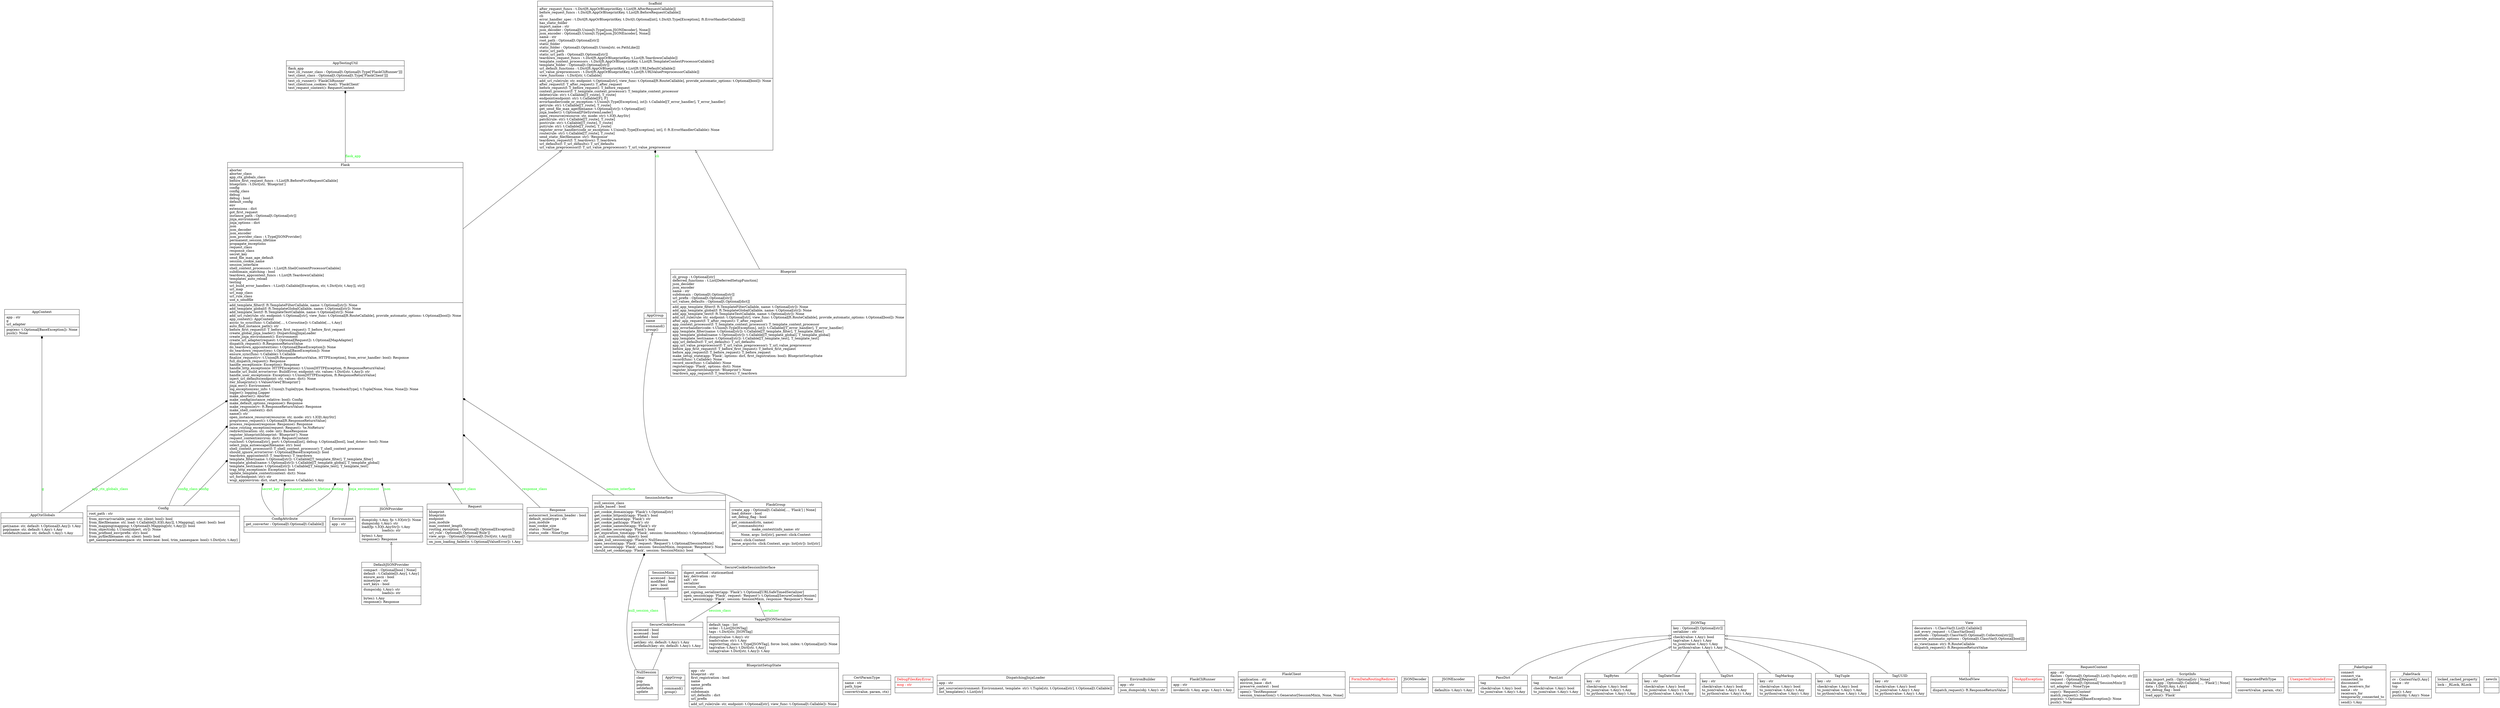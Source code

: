 digraph "classes" {
rankdir=BT
charset="utf-8"
"flask.ctx.AppContext" [color="black", fontcolor="black", label="{AppContext|app : str\lg\lurl_adapter\l|pop(exc: t.Optional[BaseException]): None\lpush(): None\l}", shape="record", style="solid"];
"flask.app_group.AppGroup" [color="black", fontcolor="black", label="{AppGroup|\l|command()\lgroup()\l}", shape="record", style="solid"];
"flask.cli.AppGroup" [color="black", fontcolor="black", label="{AppGroup|name\l|command()\lgroup()\l}", shape="record", style="solid"];
"flask.testing.AppTestingUtil" [color="black", fontcolor="black", label="{AppTestingUtil|flask_app\ltest_cli_runner_class : Optional[t.Optional[t.Type['FlaskCliRunner']]]\ltest_client_class : Optional[t.Optional[t.Type['FlaskClient']]]\l|test_cli_runner(): 'FlaskCliRunner'\ltest_client(use_cookies: bool): 'FlaskClient'\ltest_request_context(): RequestContext\l}", shape="record", style="solid"];
"flask.blueprints.Blueprint" [color="black", fontcolor="black", label="{Blueprint|cli_group : t.Optional[str]\ldeferred_functions : t.List[DeferredSetupFunction]\ljson_decoder\ljson_encoder\lname : str\lsubdomain : Optional[t.Optional[str]]\lurl_prefix : Optional[t.Optional[str]]\lurl_values_defaults : Optional[t.Optional[dict]]\l|add_app_template_filter(f: ft.TemplateFilterCallable, name: t.Optional[str]): None\ladd_app_template_global(f: ft.TemplateGlobalCallable, name: t.Optional[str]): None\ladd_app_template_test(f: ft.TemplateTestCallable, name: t.Optional[str]): None\ladd_url_rule(rule: str, endpoint: t.Optional[str], view_func: t.Optional[ft.RouteCallable], provide_automatic_options: t.Optional[bool]): None\lafter_app_request(f: T_after_request): T_after_request\lapp_context_processor(f: T_template_context_processor): T_template_context_processor\lapp_errorhandler(code: t.Union[t.Type[Exception], int]): t.Callable[[T_error_handler], T_error_handler]\lapp_template_filter(name: t.Optional[str]): t.Callable[[T_template_filter], T_template_filter]\lapp_template_global(name: t.Optional[str]): t.Callable[[T_template_global], T_template_global]\lapp_template_test(name: t.Optional[str]): t.Callable[[T_template_test], T_template_test]\lapp_url_defaults(f: T_url_defaults): T_url_defaults\lapp_url_value_preprocessor(f: T_url_value_preprocessor): T_url_value_preprocessor\lbefore_app_first_request(f: T_before_first_request): T_before_first_request\lbefore_app_request(f: T_before_request): T_before_request\lmake_setup_state(app: 'Flask', options: dict, first_registration: bool): BlueprintSetupState\lrecord(func: t.Callable): None\lrecord_once(func: t.Callable): None\lregister(app: 'Flask', options: dict): None\lregister_blueprint(blueprint: 'Blueprint'): None\lteardown_app_request(f: T_teardown): T_teardown\l}", shape="record", style="solid"];
"flask.blueprints.BlueprintSetupState" [color="black", fontcolor="black", label="{BlueprintSetupState|app : str\lblueprint : str\lfirst_registration : bool\lname\lname_prefix\loptions\lsubdomain\lurl_defaults : dict\lurl_prefix\l|add_url_rule(rule: str, endpoint: t.Optional[str], view_func: t.Optional[t.Callable]): None\l}", shape="record", style="solid"];
"flask.cli.CertParamType" [color="black", fontcolor="black", label="{CertParamType|name : str\lpath_type\l|convert(value, param, ctx)\l}", shape="record", style="solid"];
"flask.config.Config" [color="black", fontcolor="black", label="{Config|root_path : str\l|from_envvar(variable_name: str, silent: bool): bool\lfrom_file(filename: str, load: t.Callable[[t.IO[t.Any]], t.Mapping], silent: bool): bool\lfrom_mapping(mapping: t.Optional[t.Mapping[str, t.Any]]): bool\lfrom_object(obj: t.Union[object, str]): None\lfrom_prefixed_env(prefix: str): bool\lfrom_pyfile(filename: str, silent: bool): bool\lget_namespace(namespace: str, lowercase: bool, trim_namespace: bool): t.Dict[str, t.Any]\l}", shape="record", style="solid"];
"flask.config.ConfigAttribute" [color="black", fontcolor="black", label="{ConfigAttribute|get_converter : Optional[t.Optional[t.Callable]]\l|}", shape="record", style="solid"];
"flask.debughelpers.DebugFilesKeyError" [color="black", fontcolor="red", label="{DebugFilesKeyError|msg : str\l|}", shape="record", style="solid"];
"flask.json.provider.DefaultJSONProvider" [color="black", fontcolor="black", label="{DefaultJSONProvider|compact : Optional[bool \| None]\ldefault : t.Callable[[t.Any], t.Any]\lensure_ascii : bool\lmimetype : str\lsort_keys : bool\l|dumps(obj: t.Any): str\lloads(s: str | bytes): t.Any\lresponse(): Response\l}", shape="record", style="solid"];
"flask.templating.DispatchingJinjaLoader" [color="black", fontcolor="black", label="{DispatchingJinjaLoader|app : str\l|get_source(environment: Environment, template: str): t.Tuple[str, t.Optional[str], t.Optional[t.Callable]]\llist_templates(): t.List[str]\l}", shape="record", style="solid"];
"flask.testing.EnvironBuilder" [color="black", fontcolor="black", label="{EnvironBuilder|app : str\l|json_dumps(obj: t.Any): str\l}", shape="record", style="solid"];
"flask.templating.Environment" [color="black", fontcolor="black", label="{Environment|app : str\l|}", shape="record", style="solid"];
"flask.app.Flask" [color="black", fontcolor="black", label="{Flask|aborter\laborter_class\lapp_ctx_globals_class\lbefore_first_request_funcs : t.List[ft.BeforeFirstRequestCallable]\lblueprints : t.Dict[str, 'Blueprint']\lconfig\lconfig_class\ldebug\ldebug : bool\ldefault_config\lenv\lextensions : dict\lgot_first_request\linstance_path : Optional[t.Optional[str]]\ljinja_environment\ljinja_options : dict\ljson\ljson_decoder\ljson_encoder\ljson_provider_class : t.Type[JSONProvider]\lpermanent_session_lifetime\lpropagate_exceptions\lrequest_class\lresponse_class\lsecret_key\lsend_file_max_age_default\lsession_cookie_name\lsession_interface\lshell_context_processors : t.List[ft.ShellContextProcessorCallable]\lsubdomain_matching : bool\lteardown_appcontext_funcs : t.List[ft.TeardownCallable]\ltemplates_auto_reload\ltesting\lurl_build_error_handlers : t.List[t.Callable[[Exception, str, t.Dict[str, t.Any]], str]]\lurl_map\lurl_map_class\lurl_rule_class\luse_x_sendfile\l|add_template_filter(f: ft.TemplateFilterCallable, name: t.Optional[str]): None\ladd_template_global(f: ft.TemplateGlobalCallable, name: t.Optional[str]): None\ladd_template_test(f: ft.TemplateTestCallable, name: t.Optional[str]): None\ladd_url_rule(rule: str, endpoint: t.Optional[str], view_func: t.Optional[ft.RouteCallable], provide_automatic_options: t.Optional[bool]): None\lapp_context(): AppContext\lasync_to_sync(func: t.Callable[..., t.Coroutine]): t.Callable[..., t.Any]\lauto_find_instance_path(): str\lbefore_first_request(f: T_before_first_request): T_before_first_request\lcreate_global_jinja_loader(): DispatchingJinjaLoader\lcreate_jinja_environment(): Environment\lcreate_url_adapter(request: t.Optional[Request]): t.Optional[MapAdapter]\ldispatch_request(): ft.ResponseReturnValue\ldo_teardown_appcontext(exc: t.Optional[BaseException]): None\ldo_teardown_request(exc: t.Optional[BaseException]): None\lensure_sync(func: t.Callable): t.Callable\lfinalize_request(rv: t.Union[ft.ResponseReturnValue, HTTPException], from_error_handler: bool): Response\lfull_dispatch_request(): Response\lhandle_exception(e: Exception): Response\lhandle_http_exception(e: HTTPException): t.Union[HTTPException, ft.ResponseReturnValue]\lhandle_url_build_error(error: BuildError, endpoint: str, values: t.Dict[str, t.Any]): str\lhandle_user_exception(e: Exception): t.Union[HTTPException, ft.ResponseReturnValue]\linject_url_defaults(endpoint: str, values: dict): None\liter_blueprints(): t.ValuesView['Blueprint']\ljinja_env(): Environment\llog_exception(exc_info: t.Union[t.Tuple[type, BaseException, TracebackType], t.Tuple[None, None, None]]): None\llogger(): logging.Logger\lmake_aborter(): Aborter\lmake_config(instance_relative: bool): Config\lmake_default_options_response(): Response\lmake_response(rv: ft.ResponseReturnValue): Response\lmake_shell_context(): dict\lname(): str\lopen_instance_resource(resource: str, mode: str): t.IO[t.AnyStr]\lpreprocess_request(): t.Optional[ft.ResponseReturnValue]\lprocess_response(response: Response): Response\lraise_routing_exception(request: Request): 'te.NoReturn'\lredirect(location: str, code: int): BaseResponse\lregister_blueprint(blueprint: 'Blueprint'): None\lrequest_context(environ: dict): RequestContext\lrun(host: t.Optional[str], port: t.Optional[int], debug: t.Optional[bool], load_dotenv: bool): None\lselect_jinja_autoescape(filename: str): bool\lshell_context_processor(f: T_shell_context_processor): T_shell_context_processor\lshould_ignore_error(error: t.Optional[BaseException]): bool\lteardown_appcontext(f: T_teardown): T_teardown\ltemplate_filter(name: t.Optional[str]): t.Callable[[T_template_filter], T_template_filter]\ltemplate_global(name: t.Optional[str]): t.Callable[[T_template_global], T_template_global]\ltemplate_test(name: t.Optional[str]): t.Callable[[T_template_test], T_template_test]\ltrap_http_exception(e: Exception): bool\lupdate_template_context(context: dict): None\lurl_for(endpoint: str): str\lwsgi_app(environ: dict, start_response: t.Callable): t.Any\l}", shape="record", style="solid"];
"flask.testing.FlaskCliRunner" [color="black", fontcolor="black", label="{FlaskCliRunner|app : str\l|invoke(cli: t.Any, args: t.Any): t.Any\l}", shape="record", style="solid"];
"flask.testing.FlaskClient" [color="black", fontcolor="black", label="{FlaskClient|application : str\lenviron_base : dict\lpreserve_context : bool\l|open(): 'TestResponse'\lsession_transaction(): t.Generator[SessionMixin, None, None]\l}", shape="record", style="solid"];
"flask.cli.FlaskGroup" [color="black", fontcolor="black", label="{FlaskGroup|create_app : Optional[t.Callable[..., 'Flask'] \| None]\lload_dotenv : bool\lset_debug_flag : bool\l|get_command(ctx, name)\llist_commands(ctx)\lmake_context(info_name: str | None, args: list[str], parent: click.Context | None): click.Context\lparse_args(ctx: click.Context, args: list[str]): list[str]\l}", shape="record", style="solid"];
"flask.exceptions.form_data_exceptions.FormDataRoutingRedirect" [color="black", fontcolor="red", label="{FormDataRoutingRedirect|\l|}", shape="record", style="solid"];
"flask.json.JSONDecoder" [color="black", fontcolor="black", label="{JSONDecoder|\l|}", shape="record", style="solid"];
"flask.json.JSONEncoder" [color="black", fontcolor="black", label="{JSONEncoder|\l|default(o: t.Any): t.Any\l}", shape="record", style="solid"];
"flask.json.provider.JSONProvider" [color="black", fontcolor="black", label="{JSONProvider|\l|dump(obj: t.Any, fp: t.IO[str]): None\ldumps(obj: t.Any): str\lload(fp: t.IO[t.AnyStr]): t.Any\lloads(s: str | bytes): t.Any\lresponse(): Response\l}", shape="record", style="solid"];
"flask.json.tag.JSONTag" [color="black", fontcolor="black", label="{JSONTag|key : Optional[t.Optional[str]]\lserializer : str\l|check(value: t.Any): bool\ltag(value: t.Any): t.Any\lto_json(value: t.Any): t.Any\lto_python(value: t.Any): t.Any\l}", shape="record", style="solid"];
"flask.views.MethodView" [color="black", fontcolor="black", label="{MethodView|\l|dispatch_request(): ft.ResponseReturnValue\l}", shape="record", style="solid"];
"flask.cli.NoAppException" [color="black", fontcolor="red", label="{NoAppException|\l|}", shape="record", style="solid"];
"flask.sessions.NullSession" [color="black", fontcolor="black", label="{NullSession|clear\lpop\lpopitem\lsetdefault\lupdate\l|}", shape="record", style="solid"];
"flask.json.tag.PassDict" [color="black", fontcolor="black", label="{PassDict|tag\l|check(value: t.Any): bool\lto_json(value: t.Any): t.Any\l}", shape="record", style="solid"];
"flask.json.tag.PassList" [color="black", fontcolor="black", label="{PassList|tag\l|check(value: t.Any): bool\lto_json(value: t.Any): t.Any\l}", shape="record", style="solid"];
"flask.wrappers.Request" [color="black", fontcolor="black", label="{Request|blueprint\lblueprints\lendpoint\ljson_module\lmax_content_length\lrouting_exception : Optional[t.Optional[Exception]]\lurl_rule : Optional[t.Optional['Rule']]\lview_args : Optional[t.Optional[t.Dict[str, t.Any]]]\l|on_json_loading_failed(e: t.Optional[ValueError]): t.Any\l}", shape="record", style="solid"];
"flask.ctx.RequestContext" [color="black", fontcolor="black", label="{RequestContext|app : str\lflashes : Optional[t.Optional[t.List[t.Tuple[str, str]]]]\lrequest : Optional[Request]\lsession : Optional[t.Optional['SessionMixin']]\lurl_adapter : NoneType\l|copy(): 'RequestContext'\lmatch_request(): None\lpop(exc: t.Optional[BaseException]): None\lpush(): None\l}", shape="record", style="solid"];
"flask.wrappers.Response" [color="black", fontcolor="black", label="{Response|autocorrect_location_header : bool\ldefault_mimetype : str\ljson_module\lmax_cookie_size\lstatus : NoneType\lstatus_code : NoneType\l|}", shape="record", style="solid"];
"flask.scaffold.Scaffold" [color="black", fontcolor="black", label="{Scaffold|after_request_funcs : t.Dict[ft.AppOrBlueprintKey, t.List[ft.AfterRequestCallable]]\lbefore_request_funcs : t.Dict[ft.AppOrBlueprintKey, t.List[ft.BeforeRequestCallable]]\lcli\lerror_handler_spec : t.Dict[ft.AppOrBlueprintKey, t.Dict[t.Optional[int], t.Dict[t.Type[Exception], ft.ErrorHandlerCallable]]]\lhas_static_folder\limport_name : str\ljson_decoder : Optional[t.Union[t.Type[json.JSONDecoder], None]]\ljson_encoder : Optional[t.Union[t.Type[json.JSONEncoder], None]]\lname : str\lroot_path : Optional[t.Optional[str]]\lstatic_folder\lstatic_folder : Optional[t.Optional[t.Union[str, os.PathLike]]]\lstatic_url_path\lstatic_url_path : Optional[t.Optional[str]]\lteardown_request_funcs : t.Dict[ft.AppOrBlueprintKey, t.List[ft.TeardownCallable]]\ltemplate_context_processors : t.Dict[ft.AppOrBlueprintKey, t.List[ft.TemplateContextProcessorCallable]]\ltemplate_folder : Optional[t.Optional[str]]\lurl_default_functions : t.Dict[ft.AppOrBlueprintKey, t.List[ft.URLDefaultCallable]]\lurl_value_preprocessors : t.Dict[ft.AppOrBlueprintKey, t.List[ft.URLValuePreprocessorCallable]]\lview_functions : t.Dict[str, t.Callable]\l|add_url_rule(rule: str, endpoint: t.Optional[str], view_func: t.Optional[ft.RouteCallable], provide_automatic_options: t.Optional[bool]): None\lafter_request(f: T_after_request): T_after_request\lbefore_request(f: T_before_request): T_before_request\lcontext_processor(f: T_template_context_processor): T_template_context_processor\ldelete(rule: str): t.Callable[[T_route], T_route]\lendpoint(endpoint: str): t.Callable[[F], F]\lerrorhandler(code_or_exception: t.Union[t.Type[Exception], int]): t.Callable[[T_error_handler], T_error_handler]\lget(rule: str): t.Callable[[T_route], T_route]\lget_send_file_max_age(filename: t.Optional[str]): t.Optional[int]\ljinja_loader(): t.Optional[FileSystemLoader]\lopen_resource(resource: str, mode: str): t.IO[t.AnyStr]\lpatch(rule: str): t.Callable[[T_route], T_route]\lpost(rule: str): t.Callable[[T_route], T_route]\lput(rule: str): t.Callable[[T_route], T_route]\lregister_error_handler(code_or_exception: t.Union[t.Type[Exception], int], f: ft.ErrorHandlerCallable): None\lroute(rule: str): t.Callable[[T_route], T_route]\lsend_static_file(filename: str): 'Response'\lteardown_request(f: T_teardown): T_teardown\lurl_defaults(f: T_url_defaults): T_url_defaults\lurl_value_preprocessor(f: T_url_value_preprocessor): T_url_value_preprocessor\l}", shape="record", style="solid"];
"flask.cli.ScriptInfo" [color="black", fontcolor="black", label="{ScriptInfo|app_import_path : Optional[str \| None]\lcreate_app : Optional[t.Callable[..., 'Flask'] \| None]\ldata : t.Dict[t.Any, t.Any]\lset_debug_flag : bool\l|load_app(): 'Flask'\l}", shape="record", style="solid"];
"flask.sessions.SecureCookieSession" [color="black", fontcolor="black", label="{SecureCookieSession|accessed : bool\laccessed : bool\lmodified : bool\l|get(key: str, default: t.Any): t.Any\lsetdefault(key: str, default: t.Any): t.Any\l}", shape="record", style="solid"];
"flask.sessions.SecureCookieSessionInterface" [color="black", fontcolor="black", label="{SecureCookieSessionInterface|digest_method : staticmethod\lkey_derivation : str\lsalt : str\lserializer\lsession_class\l|get_signing_serializer(app: 'Flask'): t.Optional[URLSafeTimedSerializer]\lopen_session(app: 'Flask', request: 'Request'): t.Optional[SecureCookieSession]\lsave_session(app: 'Flask', session: SessionMixin, response: 'Response'): None\l}", shape="record", style="solid"];
"flask.cli.SeparatedPathType" [color="black", fontcolor="black", label="{SeparatedPathType|\l|convert(value, param, ctx)\l}", shape="record", style="solid"];
"flask.sessions.SessionInterface" [color="black", fontcolor="black", label="{SessionInterface|null_session_class\lpickle_based : bool\l|get_cookie_domain(app: 'Flask'): t.Optional[str]\lget_cookie_httponly(app: 'Flask'): bool\lget_cookie_name(app: 'Flask'): str\lget_cookie_path(app: 'Flask'): str\lget_cookie_samesite(app: 'Flask'): str\lget_cookie_secure(app: 'Flask'): bool\lget_expiration_time(app: 'Flask', session: SessionMixin): t.Optional[datetime]\lis_null_session(obj: object): bool\lmake_null_session(app: 'Flask'): NullSession\lopen_session(app: 'Flask', request: 'Request'): t.Optional[SessionMixin]\lsave_session(app: 'Flask', session: SessionMixin, response: 'Response'): None\lshould_set_cookie(app: 'Flask', session: SessionMixin): bool\l}", shape="record", style="solid"];
"flask.sessions.SessionMixin" [color="black", fontcolor="black", label="{SessionMixin|accessed : bool\lmodified : bool\lnew : bool\lpermanent\l|}", shape="record", style="solid"];
"flask.json.tag.TagBytes" [color="black", fontcolor="black", label="{TagBytes|key : str\l|check(value: t.Any): bool\lto_json(value: t.Any): t.Any\lto_python(value: t.Any): t.Any\l}", shape="record", style="solid"];
"flask.json.tag.TagDateTime" [color="black", fontcolor="black", label="{TagDateTime|key : str\l|check(value: t.Any): bool\lto_json(value: t.Any): t.Any\lto_python(value: t.Any): t.Any\l}", shape="record", style="solid"];
"flask.json.tag.TagDict" [color="black", fontcolor="black", label="{TagDict|key : str\l|check(value: t.Any): bool\lto_json(value: t.Any): t.Any\lto_python(value: t.Any): t.Any\l}", shape="record", style="solid"];
"flask.json.tag.TagMarkup" [color="black", fontcolor="black", label="{TagMarkup|key : str\l|check(value: t.Any): bool\lto_json(value: t.Any): t.Any\lto_python(value: t.Any): t.Any\l}", shape="record", style="solid"];
"flask.json.tag.TagTuple" [color="black", fontcolor="black", label="{TagTuple|key : str\l|check(value: t.Any): bool\lto_json(value: t.Any): t.Any\lto_python(value: t.Any): t.Any\l}", shape="record", style="solid"];
"flask.json.tag.TagUUID" [color="black", fontcolor="black", label="{TagUUID|key : str\l|check(value: t.Any): bool\lto_json(value: t.Any): t.Any\lto_python(value: t.Any): t.Any\l}", shape="record", style="solid"];
"flask.json.tag.TaggedJSONSerializer" [color="black", fontcolor="black", label="{TaggedJSONSerializer|default_tags : list\lorder : t.List[JSONTag]\ltags : t.Dict[str, JSONTag]\l|dumps(value: t.Any): str\lloads(value: str): t.Any\lregister(tag_class: t.Type[JSONTag], force: bool, index: t.Optional[int]): None\ltag(value: t.Any): t.Dict[str, t.Any]\luntag(value: t.Dict[str, t.Any]): t.Any\l}", shape="record", style="solid"];
"flask.debughelpers.UnexpectedUnicodeError" [color="black", fontcolor="red", label="{UnexpectedUnicodeError|\l|}", shape="record", style="solid"];
"flask.views.View" [color="black", fontcolor="black", label="{View|decorators : t.ClassVar[t.List[t.Callable]]\linit_every_request : t.ClassVar[bool]\lmethods : Optional[t.ClassVar[t.Optional[t.Collection[str]]]]\lprovide_automatic_options : Optional[t.ClassVar[t.Optional[bool]]]\l|as_view(name: str): ft.RouteCallable\ldispatch_request(): ft.ResponseReturnValue\l}", shape="record", style="solid"];
"flask.ctx._AppCtxGlobals" [color="black", fontcolor="black", label="{_AppCtxGlobals|\l|get(name: str, default: t.Optional[t.Any]): t.Any\lpop(name: str, default: t.Any): t.Any\lsetdefault(name: str, default: t.Any): t.Any\l}", shape="record", style="solid"];
"flask.signals._FakeSignal" [color="black", fontcolor="black", label="{_FakeSignal|connect\lconnect_via\lconnected_to\ldisconnect\lhas_receivers_for\lname : str\lreceivers_for\ltemporarily_connected_to\l|send(): t.Any\l}", shape="record", style="solid"];
"flask.globals._FakeStack" [color="black", fontcolor="black", label="{_FakeStack|cv : ContextVar[t.Any]\lname : str\ltop\l|pop(): t.Any\lpush(obj: t.Any): None\l}", shape="record", style="solid"];
"flask.helpers.locked_cached_property" [color="black", fontcolor="black", label="{locked_cached_property|lock : _RLock, RLock\l|}", shape="record", style="solid"];
"flask.debughelpers.attach_enctype_error_multidict.newcls" [color="black", fontcolor="black", label="{newcls|\l|}", shape="record", style="solid"];
"flask.app.Flask" -> "flask.scaffold.Scaffold" [arrowhead="empty", arrowtail="none"];
"flask.blueprints.Blueprint" -> "flask.scaffold.Scaffold" [arrowhead="empty", arrowtail="none"];
"flask.cli.FlaskGroup" -> "flask.cli.AppGroup" [arrowhead="empty", arrowtail="none"];
"flask.json.provider.DefaultJSONProvider" -> "flask.json.provider.JSONProvider" [arrowhead="empty", arrowtail="none"];
"flask.json.tag.PassDict" -> "flask.json.tag.JSONTag" [arrowhead="empty", arrowtail="none"];
"flask.json.tag.PassList" -> "flask.json.tag.JSONTag" [arrowhead="empty", arrowtail="none"];
"flask.json.tag.TagBytes" -> "flask.json.tag.JSONTag" [arrowhead="empty", arrowtail="none"];
"flask.json.tag.TagDateTime" -> "flask.json.tag.JSONTag" [arrowhead="empty", arrowtail="none"];
"flask.json.tag.TagDict" -> "flask.json.tag.JSONTag" [arrowhead="empty", arrowtail="none"];
"flask.json.tag.TagMarkup" -> "flask.json.tag.JSONTag" [arrowhead="empty", arrowtail="none"];
"flask.json.tag.TagTuple" -> "flask.json.tag.JSONTag" [arrowhead="empty", arrowtail="none"];
"flask.json.tag.TagUUID" -> "flask.json.tag.JSONTag" [arrowhead="empty", arrowtail="none"];
"flask.sessions.NullSession" -> "flask.sessions.SecureCookieSession" [arrowhead="empty", arrowtail="none"];
"flask.sessions.SecureCookieSession" -> "flask.sessions.SessionMixin" [arrowhead="empty", arrowtail="none"];
"flask.sessions.SecureCookieSessionInterface" -> "flask.sessions.SessionInterface" [arrowhead="empty", arrowtail="none"];
"flask.views.MethodView" -> "flask.views.View" [arrowhead="empty", arrowtail="none"];
"flask.app.Flask" -> "flask.testing.AppTestingUtil" [arrowhead="diamond", arrowtail="none", fontcolor="green", label="flask_app", style="solid"];
"flask.cli.AppGroup" -> "flask.scaffold.Scaffold" [arrowhead="diamond", arrowtail="none", fontcolor="green", label="cli", style="solid"];
"flask.config.Config" -> "flask.app.Flask" [arrowhead="diamond", arrowtail="none", fontcolor="green", label="config", style="solid"];
"flask.config.Config" -> "flask.app.Flask" [arrowhead="diamond", arrowtail="none", fontcolor="green", label="config_class", style="solid"];
"flask.config.ConfigAttribute" -> "flask.app.Flask" [arrowhead="diamond", arrowtail="none", fontcolor="green", label="testing", style="solid"];
"flask.config.ConfigAttribute" -> "flask.app.Flask" [arrowhead="diamond", arrowtail="none", fontcolor="green", label="secret_key", style="solid"];
"flask.config.ConfigAttribute" -> "flask.app.Flask" [arrowhead="diamond", arrowtail="none", fontcolor="green", label="permanent_session_lifetime", style="solid"];
"flask.ctx._AppCtxGlobals" -> "flask.app.Flask" [arrowhead="diamond", arrowtail="none", fontcolor="green", label="app_ctx_globals_class", style="solid"];
"flask.ctx._AppCtxGlobals" -> "flask.ctx.AppContext" [arrowhead="diamond", arrowtail="none", fontcolor="green", label="g", style="solid"];
"flask.json.provider.JSONProvider" -> "flask.app.Flask" [arrowhead="diamond", arrowtail="none", fontcolor="green", label="json", style="solid"];
"flask.json.tag.TaggedJSONSerializer" -> "flask.sessions.SecureCookieSessionInterface" [arrowhead="diamond", arrowtail="none", fontcolor="green", label="serializer", style="solid"];
"flask.sessions.NullSession" -> "flask.sessions.SessionInterface" [arrowhead="diamond", arrowtail="none", fontcolor="green", label="null_session_class", style="solid"];
"flask.sessions.SecureCookieSession" -> "flask.sessions.SecureCookieSessionInterface" [arrowhead="diamond", arrowtail="none", fontcolor="green", label="session_class", style="solid"];
"flask.sessions.SessionInterface" -> "flask.app.Flask" [arrowhead="diamond", arrowtail="none", fontcolor="green", label="session_interface", style="solid"];
"flask.templating.Environment" -> "flask.app.Flask" [arrowhead="diamond", arrowtail="none", fontcolor="green", label="jinja_environment", style="solid"];
"flask.wrappers.Request" -> "flask.app.Flask" [arrowhead="diamond", arrowtail="none", fontcolor="green", label="request_class", style="solid"];
"flask.wrappers.Response" -> "flask.app.Flask" [arrowhead="diamond", arrowtail="none", fontcolor="green", label="response_class", style="solid"];
}
